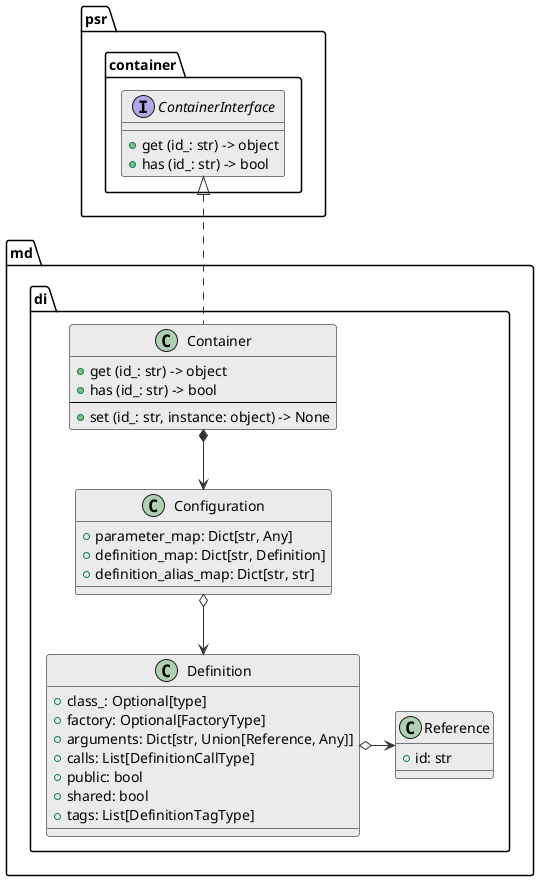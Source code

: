 @startuml

skinparam class {
  BackgroundColor #ebebeb
  ArrowColor      #333
  BorderColor     #000
}

skinparam lineType ortho

package psr.container {
  interface psr.container.ContainerInterface {
     + get (id_: str) -> object
     + has (id_: str) -> bool
  }
}

package md.di {
  class md.di.Container implements psr.container.ContainerInterface {
    + get (id_: str) -> object
    + has (id_: str) -> bool
    ---
    + set (id_: str, instance: object) -> None
  }

  class md.di.Reference {
    + id: str
  }

  class md.di.Definition {
    + class_: Optional[type]
    + factory: Optional[FactoryType]
    + arguments: Dict[str, Union[Reference, Any]]
    + calls: List[DefinitionCallType]
    + public: bool
    + shared: bool
    + tags: List[DefinitionTagType]
  }

  class md.di.Configuration {
    + parameter_map: Dict[str, Any]
    + definition_map: Dict[str, Definition]
    + definition_alias_map: Dict[str, str]
  }
}

md.di.Container *--> md.di.Configuration
md.di.Configuration o--> md.di.Definition
md.di.Definition o-> md.di.Reference

@enduml
